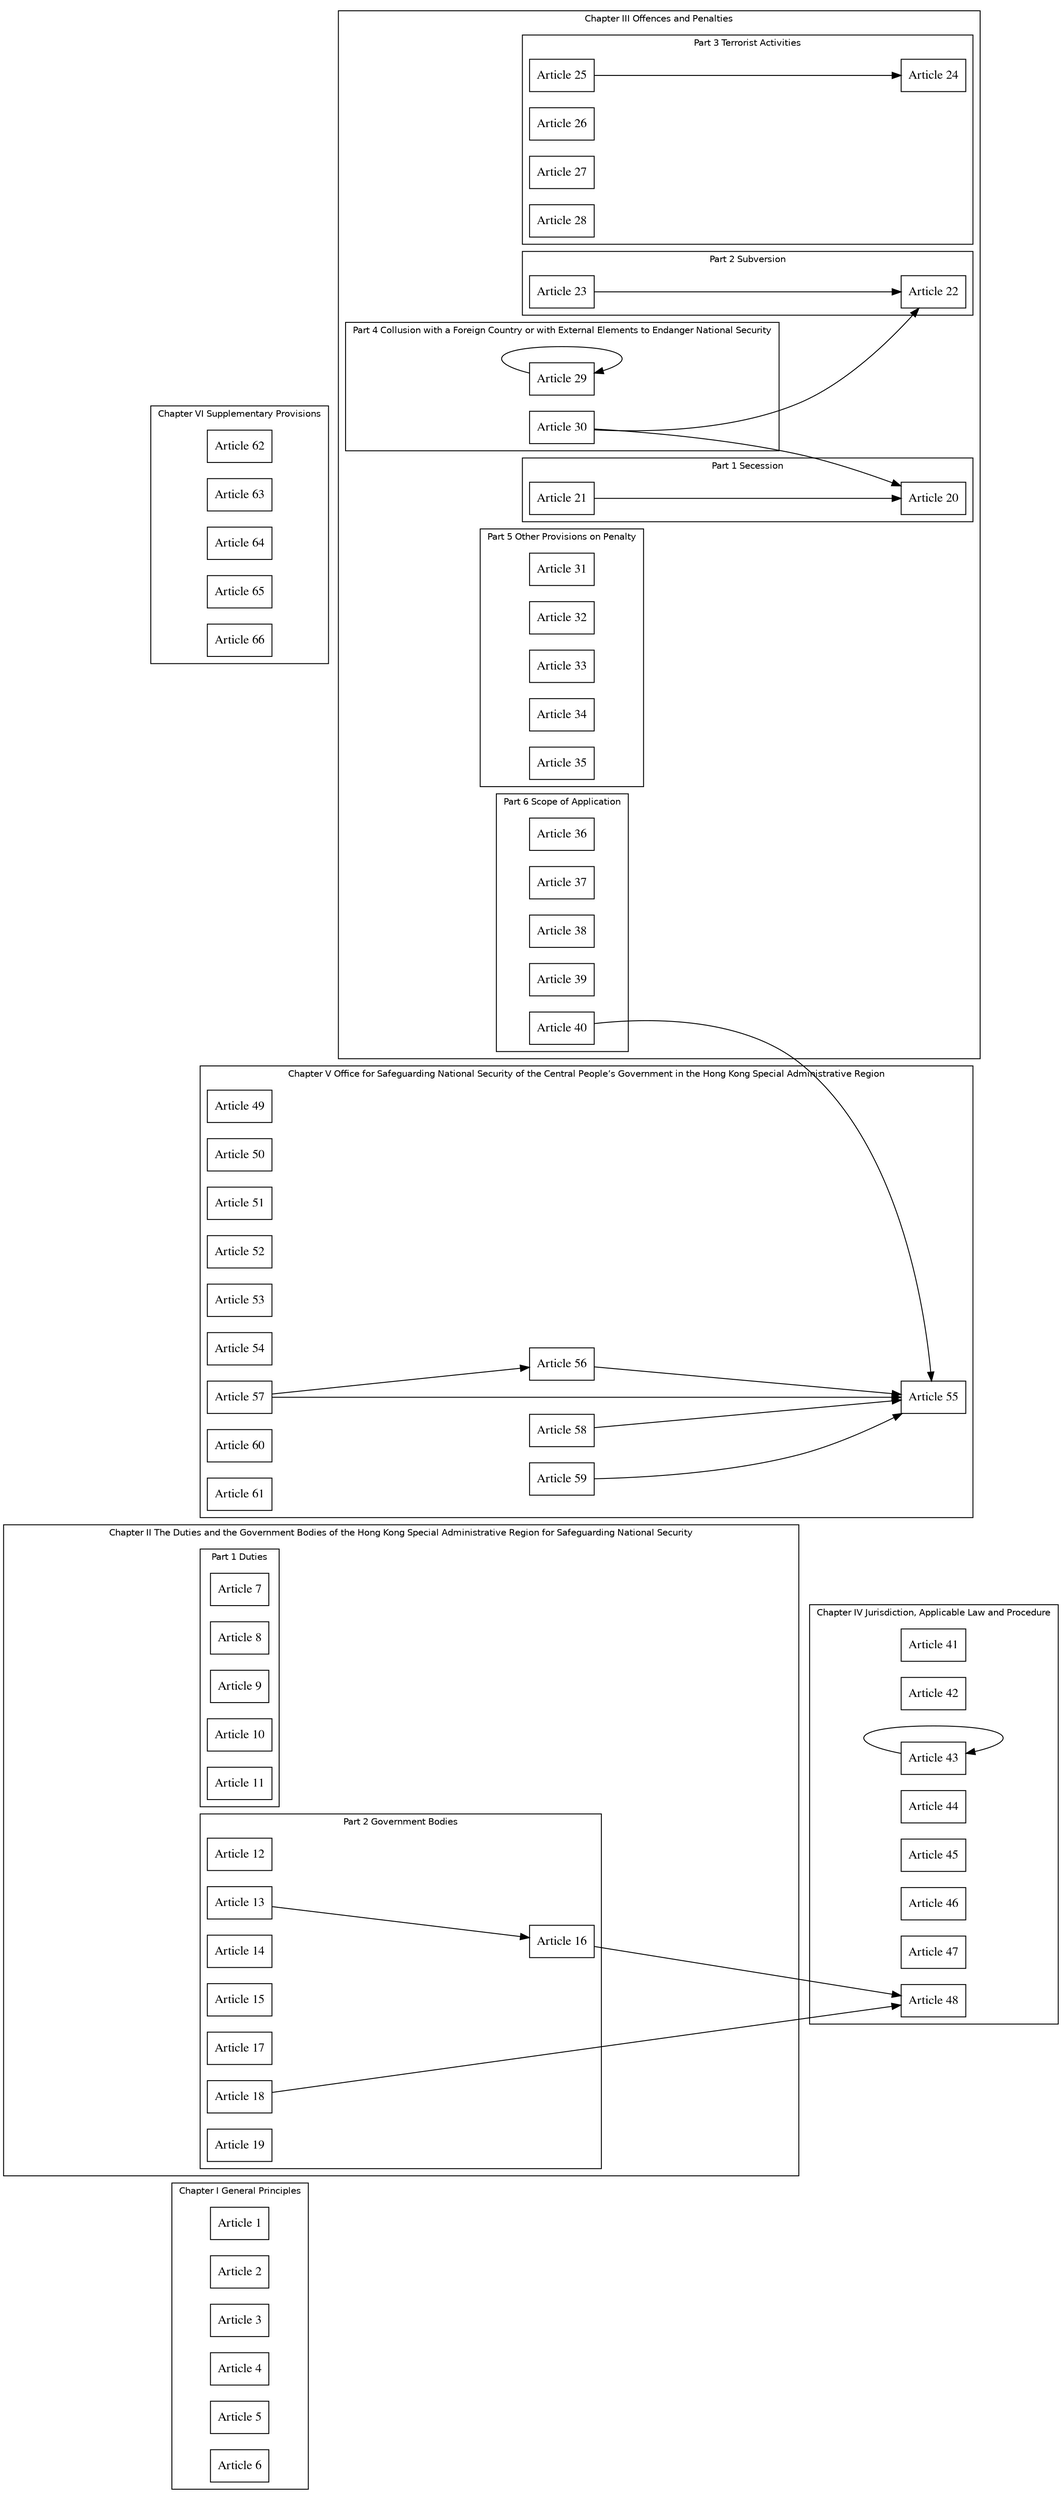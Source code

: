 #!/usr/bin/env dot -Tsvg -O

digraph "Hong Kong National Security Law" {

    //label="The Law of the People’s Republic of China on Safeguarding National Security in the Hong Kong Special Administrative Region"

    compound=true;
    ordering=out;
    rankdir=LR;
    bgcolor="#ffffff95";
    dpi=128;

    graph [fontsize=10 fontname=Helvetica compound=true];
    node [shape=box style=filled fillcolor=white fontname=Times];

    subgraph cluster_chapter_1 {
        label = "Chapter I General Principles";
        "Article 1";
        "Article 2";
        "Article 3";
        "Article 4";
        "Article 5";
        "Article 6";
    }

    subgraph cluster_chapter_2 {
        label = "Chapter II The Duties and the Government Bodies of the Hong Kong Special Administrative Region for Safeguarding National Security";

        subgraph cluster_ch_2_part_1 {
            label = "Part 1 Duties";
            "Article 7";
            "Article 8";
            "Article 9";
            "Article 10";
            "Article 11";
        }

        subgraph cluster_ch_2_part_2 {
            label = "Part 2 Government Bodies";
            "Article 12";
            "Article 13";
            "Article 14";
            "Article 15";
            "Article 16";
            "Article 17";
            "Article 18";
            "Article 19";
        }
    }

    subgraph cluster_chapter_3 {
        label = "Chapter III Offences and Penalties";

        subgraph cluster_part_1 {
            label = "Part 1 Secession";
            "Article 20" [comment="Definition of secession"];
            "Article 21";
        }

        subgraph cluster_part_2 {
            label = "Part 2 Subversion";
            "Article 22" [comment="Definition of subversion"];
            "Article 23";
        }

        subgraph cluster_part_3 {
            label = "Part 3 Terrorist Activities";
            "Article 24";
            "Article 25";
            "Article 26";
            "Article 27";
            "Article 28";
        }

        subgraph cluster_part_4 {
            label = "Part 4 Collusion with a Foreign Country or with External Elements to Endanger National Security";
            "Article 29";
            "Article 30";
        }

        subgraph cluster_part_5 {
            label = "Part 5 Other Provisions on Penalty";
            "Article 31";
            "Article 32";
            "Article 33";
            "Article 34";
            "Article 35";
        }
        subgraph cluster_part_6 {
            label = "Part 6 Scope of Application";
            "Article 36";
            "Article 37";
            "Article 38";
            "Article 39";
            "Article 40";
        }
    }

    subgraph cluster_chapter_4 {
        label = "Chapter IV Jurisdiction, Applicable Law and Procedure";
        "Article 41";
        "Article 42";
        "Article 43";
        "Article 44";
        "Article 45";
        "Article 46";
        "Article 47";
        "Article 48" [comment="Establishing China's local security office in Hong Kong"];
    }

    subgraph cluster_chapter_5 {
        label = "Chapter V Office for Safeguarding National Security of the Central People’s Government in the Hong Kong Special Administrative Region";
        "Article 49";
        "Article 50";
        "Article 51";
        "Article 52";
        "Article 53";
        "Article 54";
        "Article 55" [comment="China's ability to exercise jurisdiction"];
        "Article 56";
        "Article 57";
        "Article 58";
        "Article 59";
        "Article 60";
        "Article 61";
    }

    subgraph cluster_chapter_6 {
        label = "Chapter VI Supplementary Provisions";
        "Article 62";
        "Article 63";
        "Article 64";
        "Article 65";
        "Article 66";
    }

    "Article 13" -> "Article 16";
    "Article 16" -> "Article 48";
    "Article 18" -> "Article 48";

    "Article 21" -> "Article 20";
    "Article 23" -> "Article 22";
    "Article 25" -> "Article 24";

    //"Article 28" -> "Article 28" [lhead=cluster_part_3];

    "Article 29" -> "Article 29";

    "Article 30" -> "Article 20";
    "Article 30" -> "Article 22";

    "Article 40" -> "Article 55";

    "Article 43" -> "Article 43";

    "Article 56" -> "Article 55";
    "Article 57" -> "Article 55";
    "Article 57" -> "Article 56";
    "Article 58" -> "Article 55";
    "Article 59" -> "Article 55";
}
